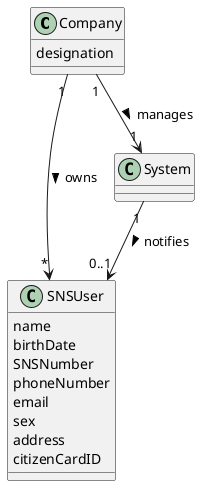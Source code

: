 @startuml
'https://plantuml.com/class-diagram

class Company {
    designation
}

class System {
}

class SNSUser{
  name
  birthDate
  SNSNumber
  phoneNumber
  email
  sex
  address
  citizenCardID
}

Company "1" --> "1" System: > manages
System "1" --> "0..1" SNSUser: > notifies
Company "1" -> "*" SNSUser: > owns
@enduml